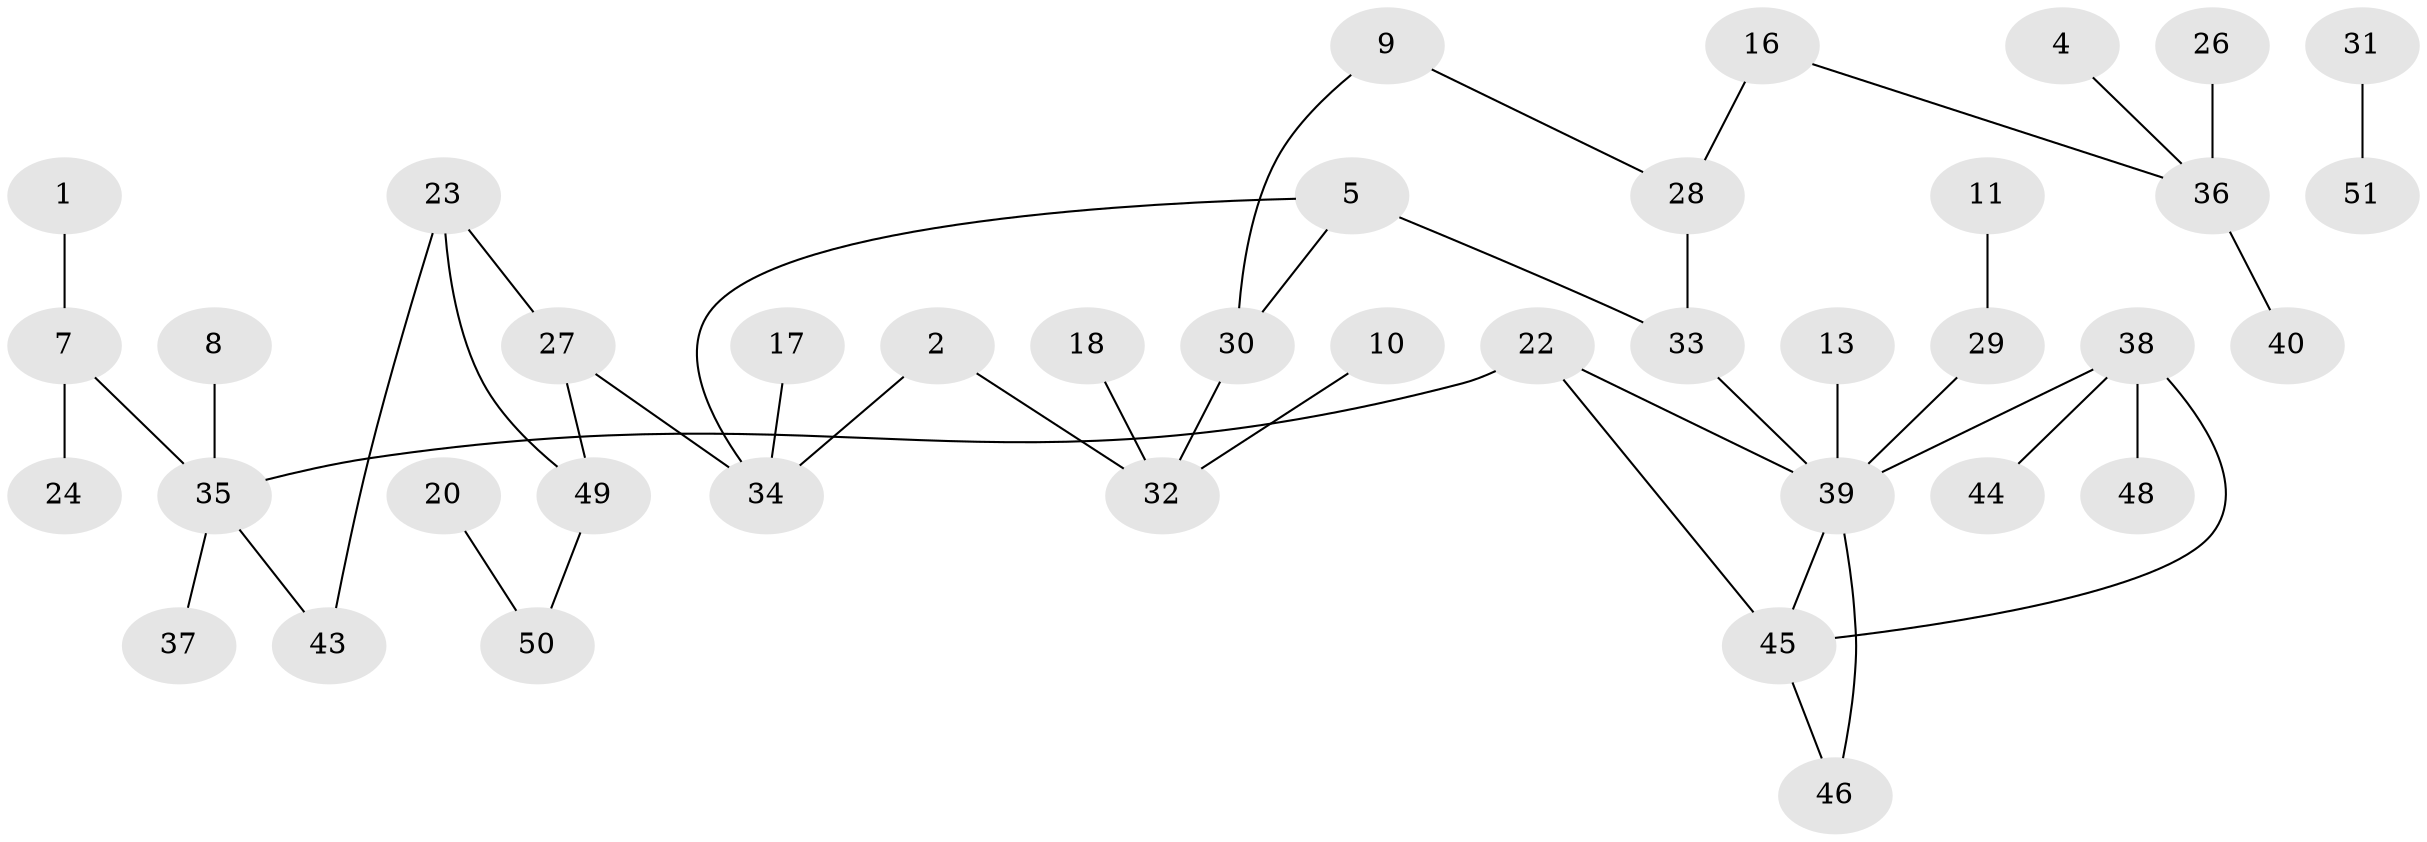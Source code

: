 // original degree distribution, {1: 0.32673267326732675, 3: 0.16831683168316833, 2: 0.3564356435643564, 5: 0.0297029702970297, 0: 0.07920792079207921, 7: 0.009900990099009901, 4: 0.019801980198019802, 6: 0.009900990099009901}
// Generated by graph-tools (version 1.1) at 2025/49/03/09/25 03:49:13]
// undirected, 40 vertices, 45 edges
graph export_dot {
graph [start="1"]
  node [color=gray90,style=filled];
  1;
  2;
  4;
  5;
  7;
  8;
  9;
  10;
  11;
  13;
  16;
  17;
  18;
  20;
  22;
  23;
  24;
  26;
  27;
  28;
  29;
  30;
  31;
  32;
  33;
  34;
  35;
  36;
  37;
  38;
  39;
  40;
  43;
  44;
  45;
  46;
  48;
  49;
  50;
  51;
  1 -- 7 [weight=1.0];
  2 -- 32 [weight=1.0];
  2 -- 34 [weight=1.0];
  4 -- 36 [weight=1.0];
  5 -- 30 [weight=1.0];
  5 -- 33 [weight=1.0];
  5 -- 34 [weight=1.0];
  7 -- 24 [weight=1.0];
  7 -- 35 [weight=1.0];
  8 -- 35 [weight=1.0];
  9 -- 28 [weight=1.0];
  9 -- 30 [weight=1.0];
  10 -- 32 [weight=1.0];
  11 -- 29 [weight=1.0];
  13 -- 39 [weight=1.0];
  16 -- 28 [weight=1.0];
  16 -- 36 [weight=1.0];
  17 -- 34 [weight=1.0];
  18 -- 32 [weight=1.0];
  20 -- 50 [weight=1.0];
  22 -- 35 [weight=1.0];
  22 -- 39 [weight=1.0];
  22 -- 45 [weight=1.0];
  23 -- 27 [weight=1.0];
  23 -- 43 [weight=1.0];
  23 -- 49 [weight=1.0];
  26 -- 36 [weight=1.0];
  27 -- 34 [weight=1.0];
  27 -- 49 [weight=1.0];
  28 -- 33 [weight=1.0];
  29 -- 39 [weight=1.0];
  30 -- 32 [weight=1.0];
  31 -- 51 [weight=1.0];
  33 -- 39 [weight=1.0];
  35 -- 37 [weight=1.0];
  35 -- 43 [weight=1.0];
  36 -- 40 [weight=1.0];
  38 -- 39 [weight=1.0];
  38 -- 44 [weight=1.0];
  38 -- 45 [weight=1.0];
  38 -- 48 [weight=1.0];
  39 -- 45 [weight=1.0];
  39 -- 46 [weight=1.0];
  45 -- 46 [weight=1.0];
  49 -- 50 [weight=1.0];
}

